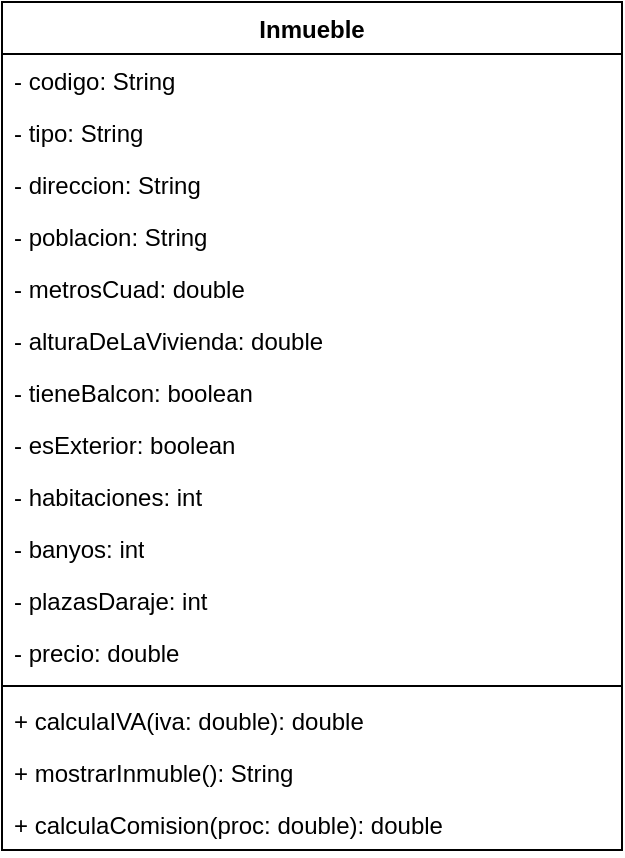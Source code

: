 <mxfile version="21.7.5" type="device">
  <diagram name="Página-1" id="sB4tDMMhQCQGZeX7PwpW">
    <mxGraphModel dx="1338" dy="820" grid="1" gridSize="10" guides="1" tooltips="1" connect="1" arrows="1" fold="1" page="1" pageScale="1" pageWidth="1169" pageHeight="827" math="0" shadow="0">
      <root>
        <mxCell id="0" />
        <mxCell id="1" parent="0" />
        <mxCell id="EeZpHEwULJ3G2UALrs70-1" value="Inmueble" style="swimlane;fontStyle=1;align=center;verticalAlign=top;childLayout=stackLayout;horizontal=1;startSize=26;horizontalStack=0;resizeParent=1;resizeParentMax=0;resizeLast=0;collapsible=1;marginBottom=0;whiteSpace=wrap;html=1;" vertex="1" parent="1">
          <mxGeometry x="30" y="70" width="310" height="424" as="geometry" />
        </mxCell>
        <mxCell id="EeZpHEwULJ3G2UALrs70-2" value="- codigo: String" style="text;strokeColor=none;fillColor=none;align=left;verticalAlign=top;spacingLeft=4;spacingRight=4;overflow=hidden;rotatable=0;points=[[0,0.5],[1,0.5]];portConstraint=eastwest;whiteSpace=wrap;html=1;" vertex="1" parent="EeZpHEwULJ3G2UALrs70-1">
          <mxGeometry y="26" width="310" height="26" as="geometry" />
        </mxCell>
        <mxCell id="EeZpHEwULJ3G2UALrs70-5" value="- tipo: String" style="text;strokeColor=none;fillColor=none;align=left;verticalAlign=top;spacingLeft=4;spacingRight=4;overflow=hidden;rotatable=0;points=[[0,0.5],[1,0.5]];portConstraint=eastwest;whiteSpace=wrap;html=1;" vertex="1" parent="EeZpHEwULJ3G2UALrs70-1">
          <mxGeometry y="52" width="310" height="26" as="geometry" />
        </mxCell>
        <mxCell id="EeZpHEwULJ3G2UALrs70-6" value="- direccion: String" style="text;strokeColor=none;fillColor=none;align=left;verticalAlign=top;spacingLeft=4;spacingRight=4;overflow=hidden;rotatable=0;points=[[0,0.5],[1,0.5]];portConstraint=eastwest;whiteSpace=wrap;html=1;" vertex="1" parent="EeZpHEwULJ3G2UALrs70-1">
          <mxGeometry y="78" width="310" height="26" as="geometry" />
        </mxCell>
        <mxCell id="EeZpHEwULJ3G2UALrs70-7" value="- poblacion: String" style="text;strokeColor=none;fillColor=none;align=left;verticalAlign=top;spacingLeft=4;spacingRight=4;overflow=hidden;rotatable=0;points=[[0,0.5],[1,0.5]];portConstraint=eastwest;whiteSpace=wrap;html=1;" vertex="1" parent="EeZpHEwULJ3G2UALrs70-1">
          <mxGeometry y="104" width="310" height="26" as="geometry" />
        </mxCell>
        <mxCell id="EeZpHEwULJ3G2UALrs70-8" value="- metrosCuad: double" style="text;strokeColor=none;fillColor=none;align=left;verticalAlign=top;spacingLeft=4;spacingRight=4;overflow=hidden;rotatable=0;points=[[0,0.5],[1,0.5]];portConstraint=eastwest;whiteSpace=wrap;html=1;" vertex="1" parent="EeZpHEwULJ3G2UALrs70-1">
          <mxGeometry y="130" width="310" height="26" as="geometry" />
        </mxCell>
        <mxCell id="EeZpHEwULJ3G2UALrs70-9" value="- alturaDeLaVivienda: double" style="text;strokeColor=none;fillColor=none;align=left;verticalAlign=top;spacingLeft=4;spacingRight=4;overflow=hidden;rotatable=0;points=[[0,0.5],[1,0.5]];portConstraint=eastwest;whiteSpace=wrap;html=1;" vertex="1" parent="EeZpHEwULJ3G2UALrs70-1">
          <mxGeometry y="156" width="310" height="26" as="geometry" />
        </mxCell>
        <mxCell id="EeZpHEwULJ3G2UALrs70-10" value="- tieneBalcon: boolean" style="text;strokeColor=none;fillColor=none;align=left;verticalAlign=top;spacingLeft=4;spacingRight=4;overflow=hidden;rotatable=0;points=[[0,0.5],[1,0.5]];portConstraint=eastwest;whiteSpace=wrap;html=1;" vertex="1" parent="EeZpHEwULJ3G2UALrs70-1">
          <mxGeometry y="182" width="310" height="26" as="geometry" />
        </mxCell>
        <mxCell id="EeZpHEwULJ3G2UALrs70-11" value="- esExterior: boolean" style="text;strokeColor=none;fillColor=none;align=left;verticalAlign=top;spacingLeft=4;spacingRight=4;overflow=hidden;rotatable=0;points=[[0,0.5],[1,0.5]];portConstraint=eastwest;whiteSpace=wrap;html=1;" vertex="1" parent="EeZpHEwULJ3G2UALrs70-1">
          <mxGeometry y="208" width="310" height="26" as="geometry" />
        </mxCell>
        <mxCell id="EeZpHEwULJ3G2UALrs70-12" value="- habitaciones: int" style="text;strokeColor=none;fillColor=none;align=left;verticalAlign=top;spacingLeft=4;spacingRight=4;overflow=hidden;rotatable=0;points=[[0,0.5],[1,0.5]];portConstraint=eastwest;whiteSpace=wrap;html=1;" vertex="1" parent="EeZpHEwULJ3G2UALrs70-1">
          <mxGeometry y="234" width="310" height="26" as="geometry" />
        </mxCell>
        <mxCell id="EeZpHEwULJ3G2UALrs70-13" value="- banyos: int" style="text;strokeColor=none;fillColor=none;align=left;verticalAlign=top;spacingLeft=4;spacingRight=4;overflow=hidden;rotatable=0;points=[[0,0.5],[1,0.5]];portConstraint=eastwest;whiteSpace=wrap;html=1;" vertex="1" parent="EeZpHEwULJ3G2UALrs70-1">
          <mxGeometry y="260" width="310" height="26" as="geometry" />
        </mxCell>
        <mxCell id="EeZpHEwULJ3G2UALrs70-14" value="- plazasDaraje: int" style="text;strokeColor=none;fillColor=none;align=left;verticalAlign=top;spacingLeft=4;spacingRight=4;overflow=hidden;rotatable=0;points=[[0,0.5],[1,0.5]];portConstraint=eastwest;whiteSpace=wrap;html=1;" vertex="1" parent="EeZpHEwULJ3G2UALrs70-1">
          <mxGeometry y="286" width="310" height="26" as="geometry" />
        </mxCell>
        <mxCell id="EeZpHEwULJ3G2UALrs70-15" value="- precio: double" style="text;strokeColor=none;fillColor=none;align=left;verticalAlign=top;spacingLeft=4;spacingRight=4;overflow=hidden;rotatable=0;points=[[0,0.5],[1,0.5]];portConstraint=eastwest;whiteSpace=wrap;html=1;" vertex="1" parent="EeZpHEwULJ3G2UALrs70-1">
          <mxGeometry y="312" width="310" height="26" as="geometry" />
        </mxCell>
        <mxCell id="EeZpHEwULJ3G2UALrs70-3" value="" style="line;strokeWidth=1;fillColor=none;align=left;verticalAlign=middle;spacingTop=-1;spacingLeft=3;spacingRight=3;rotatable=0;labelPosition=right;points=[];portConstraint=eastwest;strokeColor=inherit;" vertex="1" parent="EeZpHEwULJ3G2UALrs70-1">
          <mxGeometry y="338" width="310" height="8" as="geometry" />
        </mxCell>
        <mxCell id="EeZpHEwULJ3G2UALrs70-4" value="+ calculaIVA(iva: double): double" style="text;strokeColor=none;fillColor=none;align=left;verticalAlign=top;spacingLeft=4;spacingRight=4;overflow=hidden;rotatable=0;points=[[0,0.5],[1,0.5]];portConstraint=eastwest;whiteSpace=wrap;html=1;" vertex="1" parent="EeZpHEwULJ3G2UALrs70-1">
          <mxGeometry y="346" width="310" height="26" as="geometry" />
        </mxCell>
        <mxCell id="EeZpHEwULJ3G2UALrs70-16" value="+ mostrarInmuble(): String" style="text;strokeColor=none;fillColor=none;align=left;verticalAlign=top;spacingLeft=4;spacingRight=4;overflow=hidden;rotatable=0;points=[[0,0.5],[1,0.5]];portConstraint=eastwest;whiteSpace=wrap;html=1;" vertex="1" parent="EeZpHEwULJ3G2UALrs70-1">
          <mxGeometry y="372" width="310" height="26" as="geometry" />
        </mxCell>
        <mxCell id="EeZpHEwULJ3G2UALrs70-17" value="+ calculaComision(proc: double): double" style="text;strokeColor=none;fillColor=none;align=left;verticalAlign=top;spacingLeft=4;spacingRight=4;overflow=hidden;rotatable=0;points=[[0,0.5],[1,0.5]];portConstraint=eastwest;whiteSpace=wrap;html=1;" vertex="1" parent="EeZpHEwULJ3G2UALrs70-1">
          <mxGeometry y="398" width="310" height="26" as="geometry" />
        </mxCell>
      </root>
    </mxGraphModel>
  </diagram>
</mxfile>
